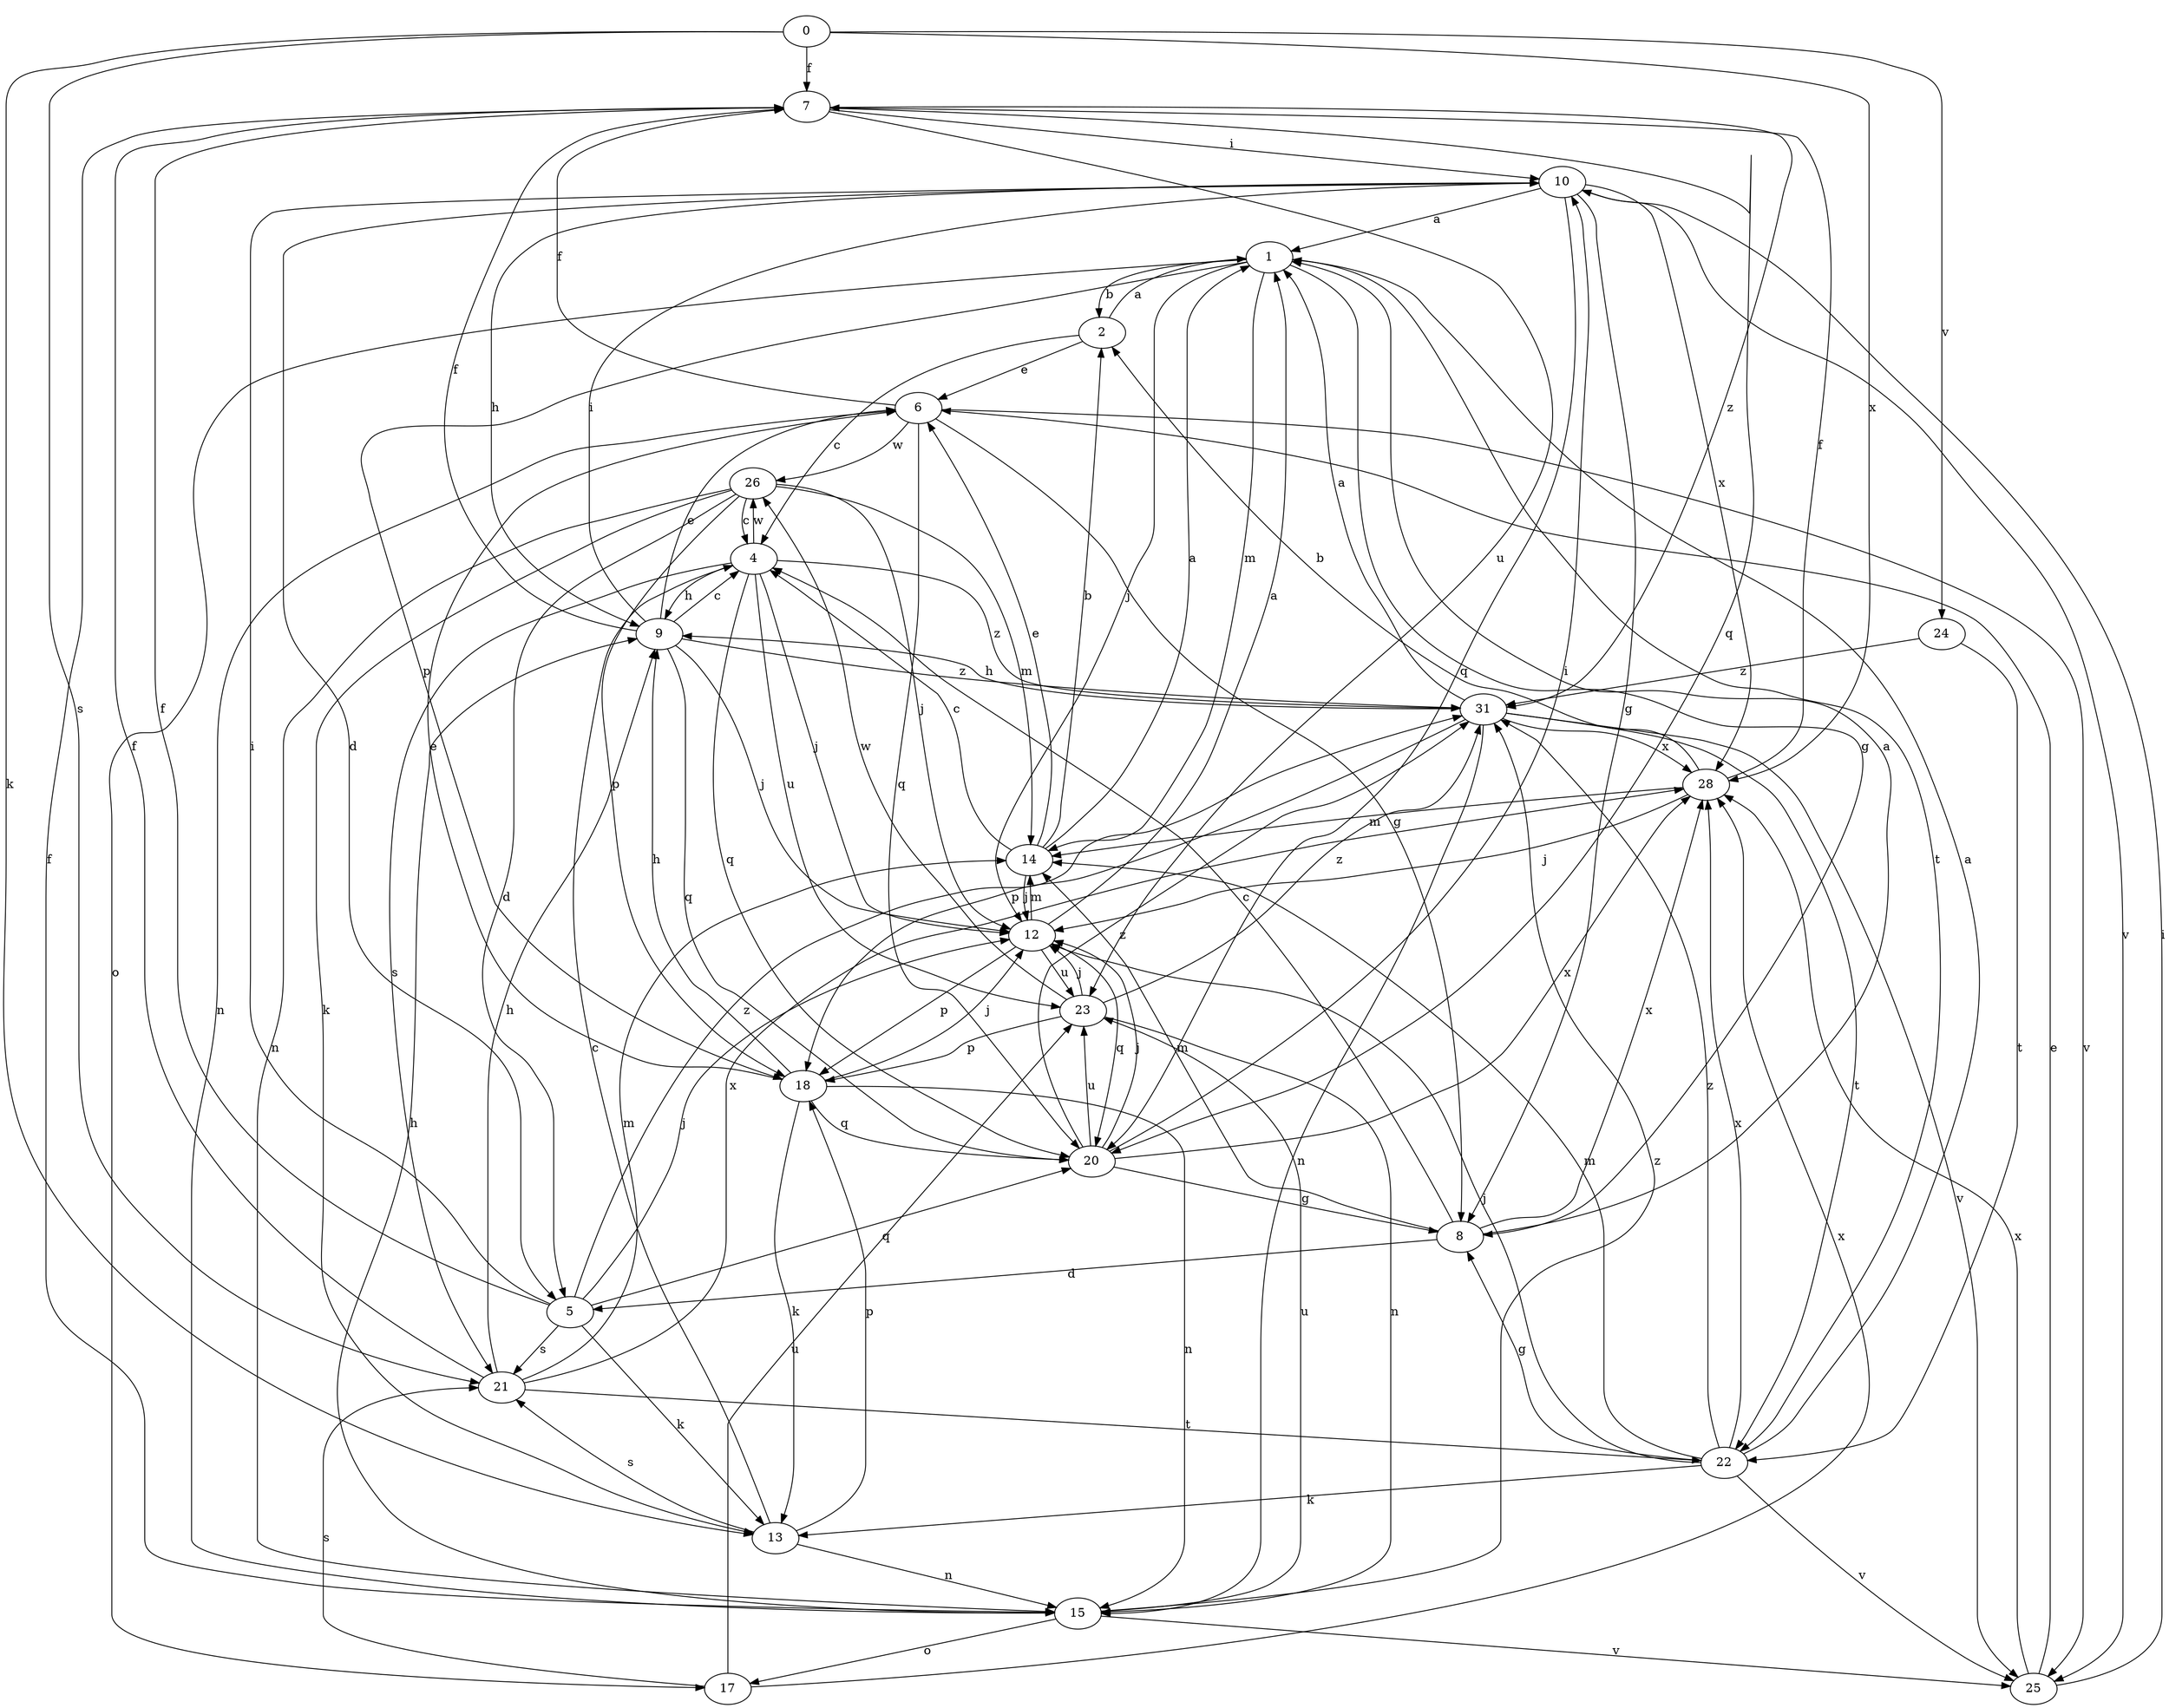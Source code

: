 strict digraph  {
0;
1;
2;
4;
5;
6;
7;
8;
9;
10;
12;
13;
14;
15;
17;
18;
20;
21;
22;
23;
24;
25;
26;
28;
31;
0 -> 7  [label=f];
0 -> 13  [label=k];
0 -> 21  [label=s];
0 -> 24  [label=v];
0 -> 28  [label=x];
1 -> 2  [label=b];
1 -> 8  [label=g];
1 -> 12  [label=j];
1 -> 14  [label=m];
1 -> 17  [label=o];
1 -> 18  [label=p];
1 -> 22  [label=t];
2 -> 1  [label=a];
2 -> 4  [label=c];
2 -> 6  [label=e];
4 -> 9  [label=h];
4 -> 12  [label=j];
4 -> 20  [label=q];
4 -> 21  [label=s];
4 -> 23  [label=u];
4 -> 26  [label=w];
4 -> 31  [label=z];
5 -> 7  [label=f];
5 -> 10  [label=i];
5 -> 12  [label=j];
5 -> 13  [label=k];
5 -> 20  [label=q];
5 -> 21  [label=s];
5 -> 31  [label=z];
6 -> 7  [label=f];
6 -> 8  [label=g];
6 -> 15  [label=n];
6 -> 20  [label=q];
6 -> 25  [label=v];
6 -> 26  [label=w];
7 -> 10  [label=i];
7 -> 20  [label=q];
7 -> 23  [label=u];
7 -> 31  [label=z];
8 -> 1  [label=a];
8 -> 4  [label=c];
8 -> 5  [label=d];
8 -> 14  [label=m];
8 -> 28  [label=x];
9 -> 4  [label=c];
9 -> 6  [label=e];
9 -> 7  [label=f];
9 -> 10  [label=i];
9 -> 12  [label=j];
9 -> 20  [label=q];
9 -> 31  [label=z];
10 -> 1  [label=a];
10 -> 5  [label=d];
10 -> 8  [label=g];
10 -> 9  [label=h];
10 -> 20  [label=q];
10 -> 25  [label=v];
10 -> 28  [label=x];
12 -> 1  [label=a];
12 -> 14  [label=m];
12 -> 18  [label=p];
12 -> 20  [label=q];
12 -> 23  [label=u];
13 -> 4  [label=c];
13 -> 15  [label=n];
13 -> 18  [label=p];
13 -> 21  [label=s];
14 -> 1  [label=a];
14 -> 2  [label=b];
14 -> 4  [label=c];
14 -> 6  [label=e];
14 -> 12  [label=j];
15 -> 7  [label=f];
15 -> 9  [label=h];
15 -> 17  [label=o];
15 -> 23  [label=u];
15 -> 25  [label=v];
15 -> 31  [label=z];
17 -> 21  [label=s];
17 -> 23  [label=u];
17 -> 28  [label=x];
18 -> 6  [label=e];
18 -> 9  [label=h];
18 -> 12  [label=j];
18 -> 13  [label=k];
18 -> 15  [label=n];
18 -> 20  [label=q];
20 -> 8  [label=g];
20 -> 10  [label=i];
20 -> 12  [label=j];
20 -> 23  [label=u];
20 -> 28  [label=x];
20 -> 31  [label=z];
21 -> 7  [label=f];
21 -> 9  [label=h];
21 -> 14  [label=m];
21 -> 22  [label=t];
21 -> 28  [label=x];
22 -> 1  [label=a];
22 -> 8  [label=g];
22 -> 12  [label=j];
22 -> 13  [label=k];
22 -> 14  [label=m];
22 -> 25  [label=v];
22 -> 28  [label=x];
22 -> 31  [label=z];
23 -> 12  [label=j];
23 -> 15  [label=n];
23 -> 18  [label=p];
23 -> 26  [label=w];
23 -> 31  [label=z];
24 -> 22  [label=t];
24 -> 31  [label=z];
25 -> 6  [label=e];
25 -> 10  [label=i];
25 -> 28  [label=x];
26 -> 4  [label=c];
26 -> 5  [label=d];
26 -> 12  [label=j];
26 -> 13  [label=k];
26 -> 14  [label=m];
26 -> 15  [label=n];
26 -> 18  [label=p];
28 -> 2  [label=b];
28 -> 7  [label=f];
28 -> 12  [label=j];
28 -> 14  [label=m];
31 -> 1  [label=a];
31 -> 9  [label=h];
31 -> 15  [label=n];
31 -> 18  [label=p];
31 -> 22  [label=t];
31 -> 25  [label=v];
31 -> 28  [label=x];
}
